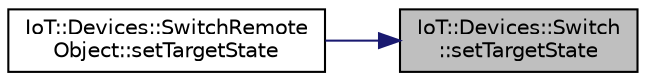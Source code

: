 digraph "IoT::Devices::Switch::setTargetState"
{
 // LATEX_PDF_SIZE
  edge [fontname="Helvetica",fontsize="10",labelfontname="Helvetica",labelfontsize="10"];
  node [fontname="Helvetica",fontsize="10",shape=record];
  rankdir="RL";
  Node1 [label="IoT::Devices::Switch\l::setTargetState",height=0.2,width=0.4,color="black", fillcolor="grey75", style="filled", fontcolor="black",tooltip="Returns the target state of the Switch."];
  Node1 -> Node2 [dir="back",color="midnightblue",fontsize="10",style="solid"];
  Node2 [label="IoT::Devices::SwitchRemote\lObject::setTargetState",height=0.2,width=0.4,color="black", fillcolor="white", style="filled",URL="$classIoT_1_1Devices_1_1SwitchRemoteObject.html#a61b698c86031b5590e760921bfe84e8f",tooltip=" "];
}
